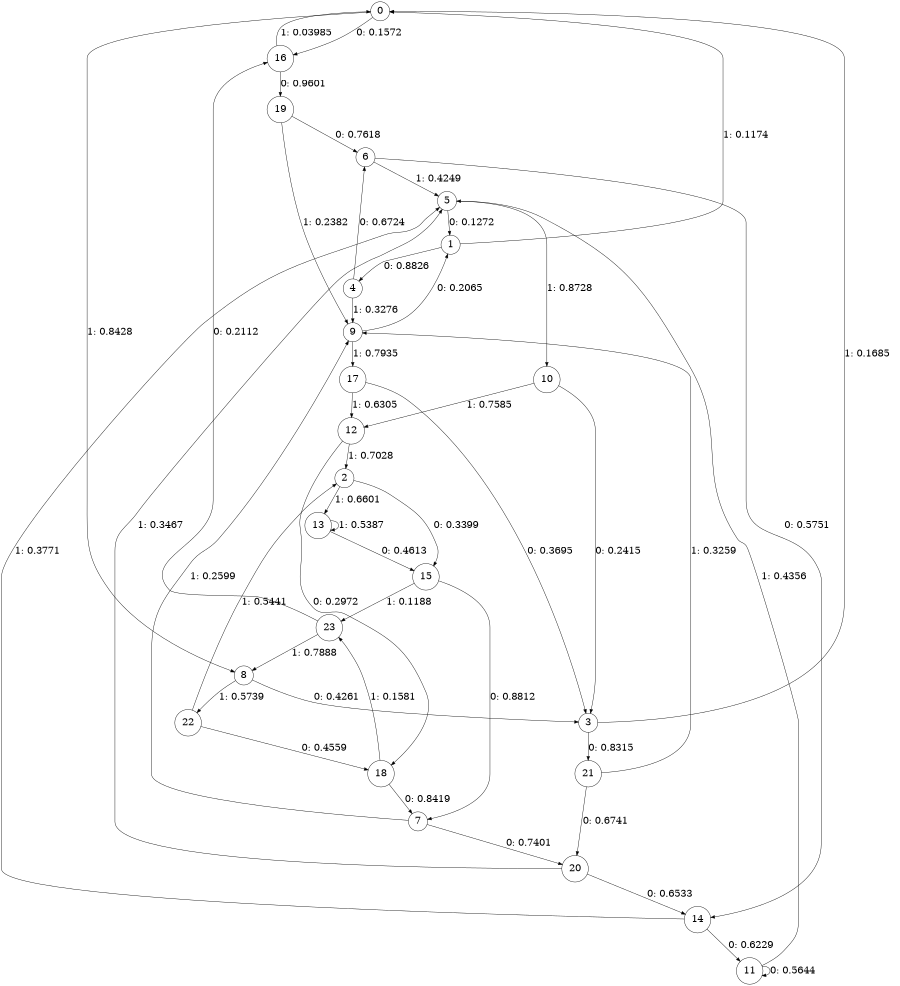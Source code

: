 digraph "ch9randomL5" {
size = "6,8.5";
ratio = "fill";
node [shape = circle];
node [fontsize = 24];
edge [fontsize = 24];
0 -> 16 [label = "0: 0.1572   "];
0 -> 8 [label = "1: 0.8428   "];
1 -> 4 [label = "0: 0.8826   "];
1 -> 0 [label = "1: 0.1174   "];
2 -> 15 [label = "0: 0.3399   "];
2 -> 13 [label = "1: 0.6601   "];
3 -> 21 [label = "0: 0.8315   "];
3 -> 0 [label = "1: 0.1685   "];
4 -> 6 [label = "0: 0.6724   "];
4 -> 9 [label = "1: 0.3276   "];
5 -> 1 [label = "0: 0.1272   "];
5 -> 10 [label = "1: 0.8728   "];
6 -> 14 [label = "0: 0.5751   "];
6 -> 5 [label = "1: 0.4249   "];
7 -> 20 [label = "0: 0.7401   "];
7 -> 9 [label = "1: 0.2599   "];
8 -> 3 [label = "0: 0.4261   "];
8 -> 22 [label = "1: 0.5739   "];
9 -> 1 [label = "0: 0.2065   "];
9 -> 17 [label = "1: 0.7935   "];
10 -> 3 [label = "0: 0.2415   "];
10 -> 12 [label = "1: 0.7585   "];
11 -> 11 [label = "0: 0.5644   "];
11 -> 5 [label = "1: 0.4356   "];
12 -> 18 [label = "0: 0.2972   "];
12 -> 2 [label = "1: 0.7028   "];
13 -> 15 [label = "0: 0.4613   "];
13 -> 13 [label = "1: 0.5387   "];
14 -> 11 [label = "0: 0.6229   "];
14 -> 5 [label = "1: 0.3771   "];
15 -> 7 [label = "0: 0.8812   "];
15 -> 23 [label = "1: 0.1188   "];
16 -> 19 [label = "0: 0.9601   "];
16 -> 0 [label = "1: 0.03985  "];
17 -> 3 [label = "0: 0.3695   "];
17 -> 12 [label = "1: 0.6305   "];
18 -> 7 [label = "0: 0.8419   "];
18 -> 23 [label = "1: 0.1581   "];
19 -> 6 [label = "0: 0.7618   "];
19 -> 9 [label = "1: 0.2382   "];
20 -> 14 [label = "0: 0.6533   "];
20 -> 5 [label = "1: 0.3467   "];
21 -> 20 [label = "0: 0.6741   "];
21 -> 9 [label = "1: 0.3259   "];
22 -> 18 [label = "0: 0.4559   "];
22 -> 2 [label = "1: 0.5441   "];
23 -> 16 [label = "0: 0.2112   "];
23 -> 8 [label = "1: 0.7888   "];
}